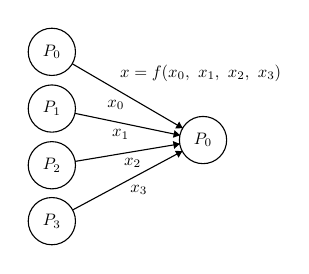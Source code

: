 \begin{tikzpicture}[scale=0.1, every node/.style={scale=0.6}]
\tikzstyle{every node}+=[inner sep=0pt]
\draw [black] (22.4,-14.4) circle (3);
\draw (22.4,-14.4) node {$P_0$};
\draw [black] (3.2,-3.2) circle (3);
\draw (3.2,-3.2) node {$P_0$};
\draw [black] (3.2,-10.4) circle (3);
\draw (3.2,-10.4) node {$P_1$};
\draw [black] (3.2,-17.6) circle (3);
\draw (3.2,-17.6) node {$P_2$};
\draw [black] (3.2,-24.7) circle (3);
\draw (3.2,-24.7) node {$P_3$};
\draw (22.1,-5.9) node {$x=f(x_0,\mbox{ }x_1,\mbox{ }x_2,\mbox{ }x_3)$};
\draw [black] (6.14,-11.01) -- (19.46,-13.79);
\fill [black] (19.46,-13.79) -- (18.78,-13.14) -- (18.58,-14.11);
\draw (11.94,-13.03) node [below] {$x_1$};
\draw [black] (5.79,-4.71) -- (19.81,-12.89);
\fill [black] (19.81,-12.89) -- (19.37,-12.05) -- (18.87,-12.92);
\draw (11.34,-9.3) node [below] {$x_0$};
\draw [black] (6.16,-17.11) -- (19.44,-14.89);
\fill [black] (19.44,-14.89) -- (18.57,-14.53) -- (18.73,-15.52);
\draw (13.44,-16.64) node [below] {$x_2$};
\draw [black] (5.84,-23.28) -- (19.76,-15.82);
\fill [black] (19.76,-15.82) -- (18.82,-15.76) -- (19.29,-16.64);
\draw (14.26,-20.05) node [below] {$x_3$};
\end{tikzpicture}
